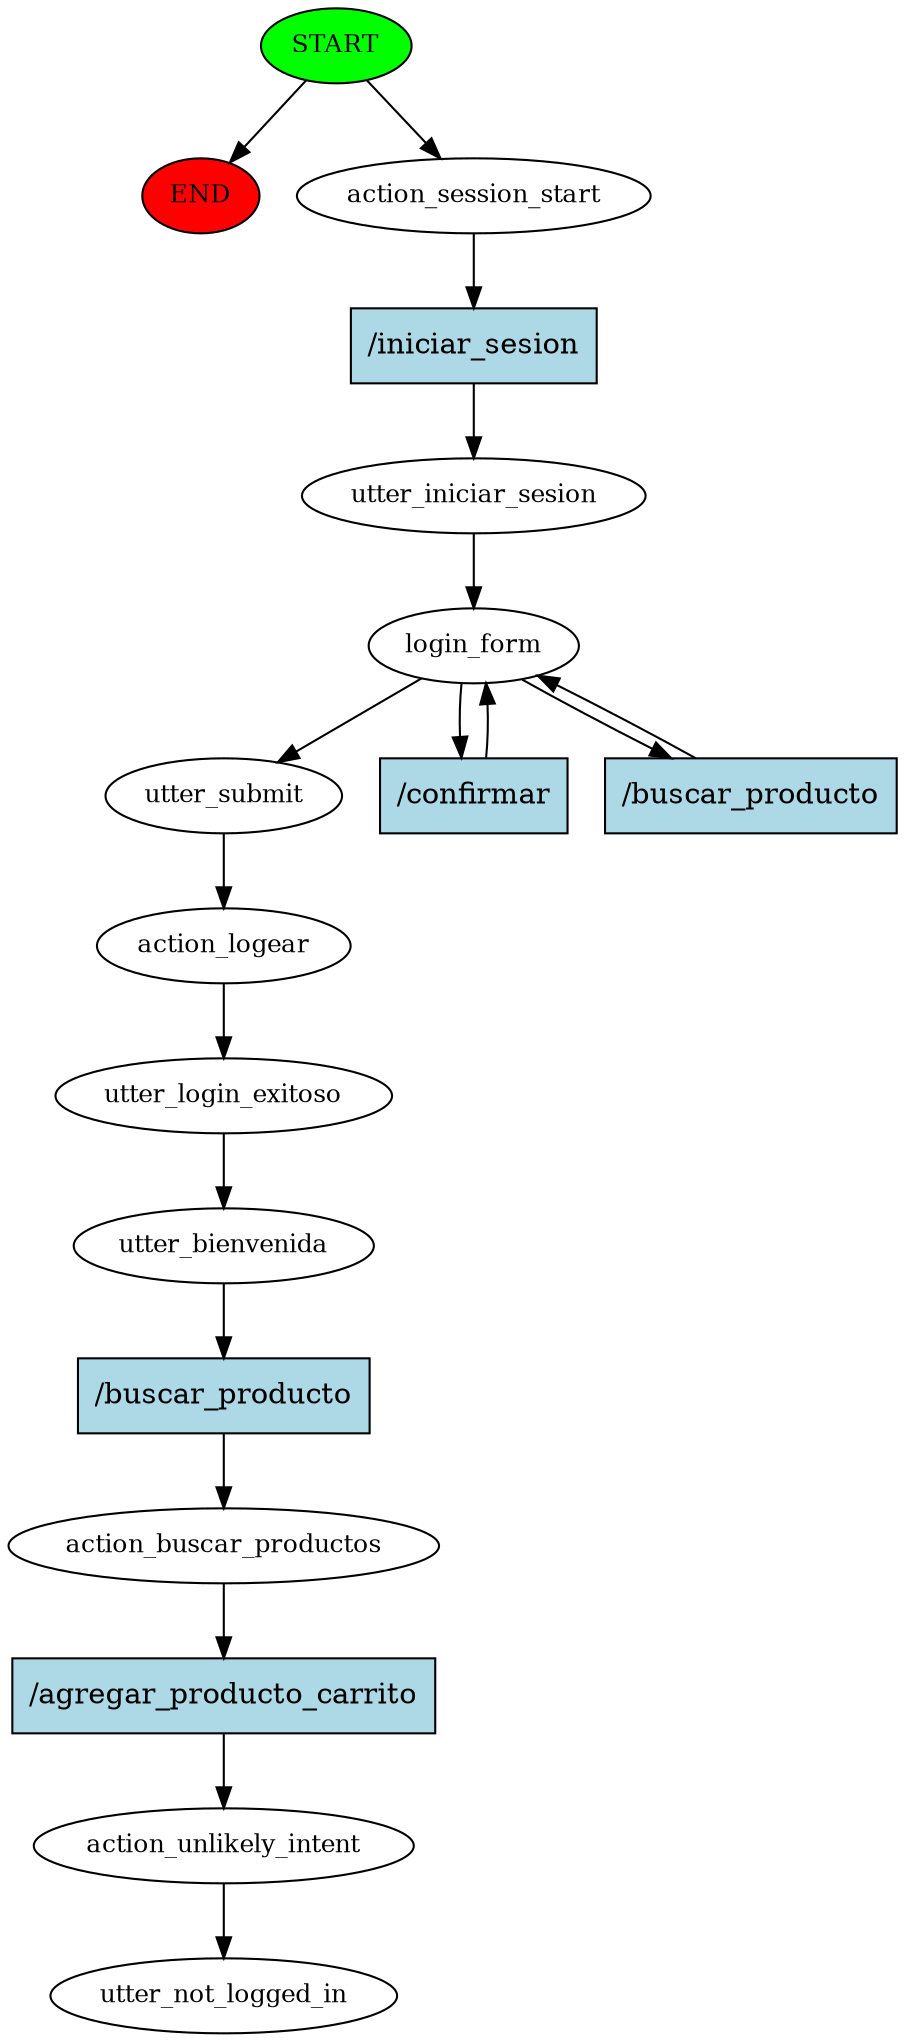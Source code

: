 digraph  {
0 [class="start active", fillcolor=green, fontsize=12, label=START, style=filled];
"-1" [class=end, fillcolor=red, fontsize=12, label=END, style=filled];
1 [class=active, fontsize=12, label=action_session_start];
2 [class=active, fontsize=12, label=utter_iniciar_sesion];
3 [class=active, fontsize=12, label=login_form];
6 [class=active, fontsize=12, label=utter_submit];
7 [class=active, fontsize=12, label=action_logear];
8 [class=active, fontsize=12, label=utter_login_exitoso];
9 [class=active, fontsize=12, label=utter_bienvenida];
10 [class=active, fontsize=12, label=action_buscar_productos];
11 [class=active, fontsize=12, label=action_unlikely_intent];
12 [class="dashed active", fontsize=12, label=utter_not_logged_in];
13 [class="intent active", fillcolor=lightblue, label="/iniciar_sesion", shape=rect, style=filled];
14 [class="intent active", fillcolor=lightblue, label="/confirmar", shape=rect, style=filled];
15 [class="intent active", fillcolor=lightblue, label="/buscar_producto", shape=rect, style=filled];
16 [class="intent active", fillcolor=lightblue, label="/buscar_producto", shape=rect, style=filled];
17 [class="intent active", fillcolor=lightblue, label="/agregar_producto_carrito", shape=rect, style=filled];
0 -> "-1"  [class="", key=NONE, label=""];
0 -> 1  [class=active, key=NONE, label=""];
1 -> 13  [class=active, key=0];
2 -> 3  [class=active, key=NONE, label=""];
3 -> 6  [class=active, key=NONE, label=""];
3 -> 14  [class=active, key=0];
3 -> 15  [class=active, key=0];
6 -> 7  [class=active, key=NONE, label=""];
7 -> 8  [class=active, key=NONE, label=""];
8 -> 9  [class=active, key=NONE, label=""];
9 -> 16  [class=active, key=0];
10 -> 17  [class=active, key=0];
11 -> 12  [class=active, key=NONE, label=""];
13 -> 2  [class=active, key=0];
14 -> 3  [class=active, key=0];
15 -> 3  [class=active, key=0];
16 -> 10  [class=active, key=0];
17 -> 11  [class=active, key=0];
}
